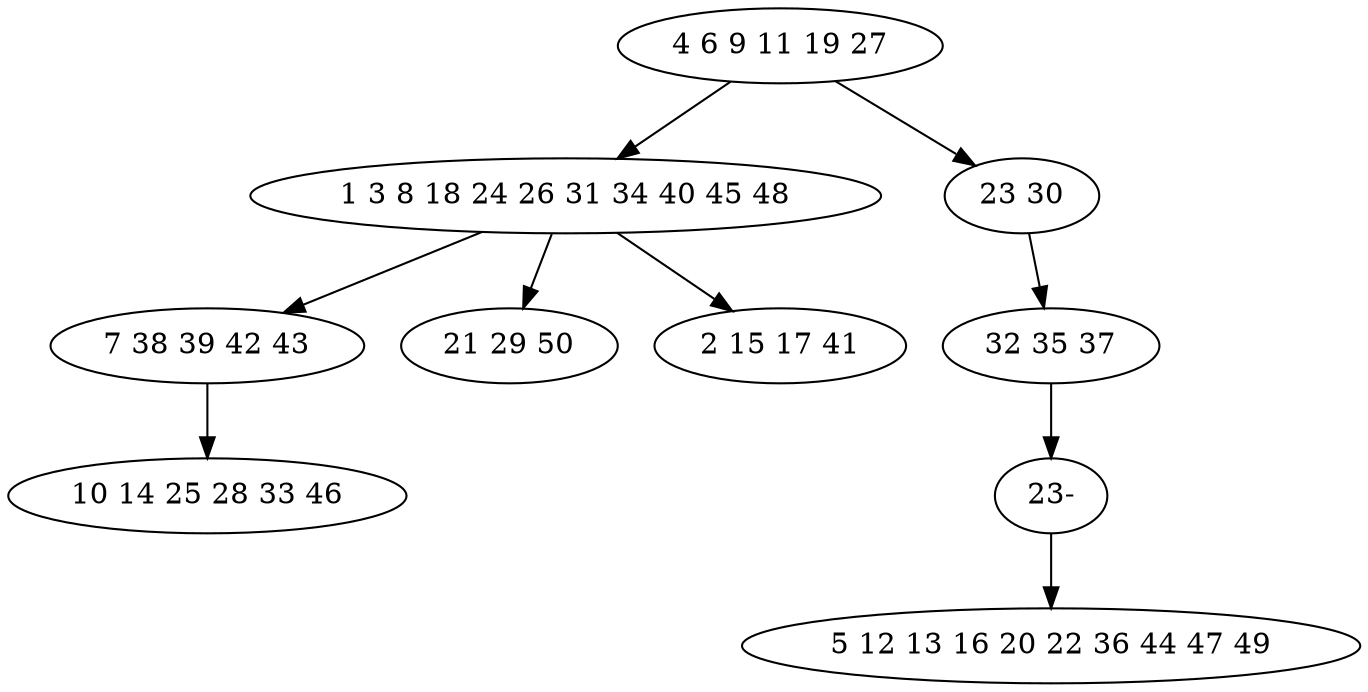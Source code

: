 digraph true_tree {
	"0" -> "1"
	"0" -> "2"
	"1" -> "3"
	"1" -> "4"
	"3" -> "5"
	"2" -> "6"
	"6" -> "9"
	"1" -> "8"
	"9" -> "7"
	"0" [label="4 6 9 11 19 27"];
	"1" [label="1 3 8 18 24 26 31 34 40 45 48"];
	"2" [label="23 30"];
	"3" [label="7 38 39 42 43"];
	"4" [label="21 29 50"];
	"5" [label="10 14 25 28 33 46"];
	"6" [label="32 35 37"];
	"7" [label="5 12 13 16 20 22 36 44 47 49"];
	"8" [label="2 15 17 41"];
	"9" [label="23-"];
}
